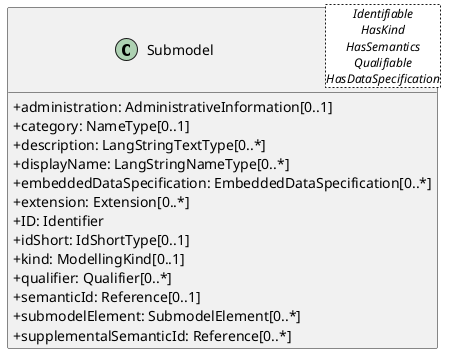 @startuml
skinparam classAttributeIconSize 0
hide methods

class Submodel<Identifiable\nHasKind\nHasSemantics\nQualifiable\nHasDataSpecification> {
  +administration: AdministrativeInformation[0..1] 
  +category: NameType[0..1] 
  +description: LangStringTextType[0..*] 
  +displayName: LangStringNameType[0..*] 
  +embeddedDataSpecification: EmbeddedDataSpecification[0..*] 
  +extension: Extension[0..*] 
  +ID: Identifier 
  +idShort: IdShortType[0..1] 
  +kind: ModellingKind[0..1] 
  +qualifier: Qualifier[0..*] 
  +semanticId: Reference[0..1] 
  +submodelElement: SubmodelElement[0..*] 
  +supplementalSemanticId: Reference[0..*] 
}
@enduml